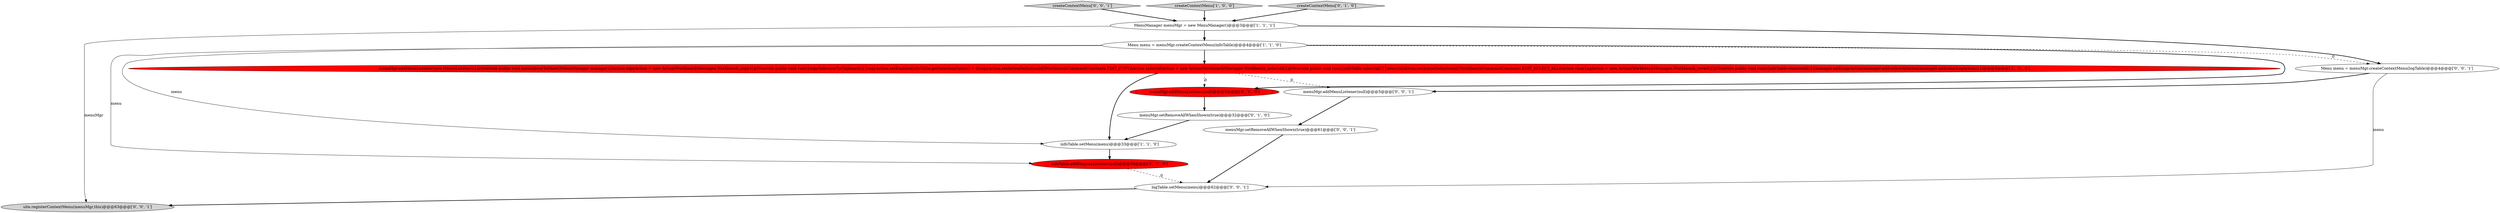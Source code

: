 digraph {
0 [style = filled, label = "Menu menu = menuMgr.createContextMenu(infoTable)@@@4@@@['1', '1', '0']", fillcolor = white, shape = ellipse image = "AAA0AAABBB1BBB"];
2 [style = filled, label = "MenuManager menuMgr = new MenuManager()@@@3@@@['1', '1', '1']", fillcolor = white, shape = ellipse image = "AAA0AAABBB1BBB"];
10 [style = filled, label = "Menu menu = menuMgr.createContextMenu(logTable)@@@4@@@['0', '0', '1']", fillcolor = white, shape = ellipse image = "AAA0AAABBB3BBB"];
5 [style = filled, label = "menuMgr.addMenuListener(new IMenuListener(){@Override public void menuAboutToShow(IMenuManager manager){IAction copyAction = new Action(WorkbenchMessages.Workbench_copy){@Override public void run(){copySelectionToClipboard()}}copyAction.setEnabled(infoTable.getSelectionCount() > 0)copyAction.setActionDefinitionId(IWorkbenchCommandConstants.EDIT_COPY)IAction selectAllAction = new Action(WorkbenchMessages.Workbench_selectAll){@Override public void run(){infoTable.selectAll()}}selectAllAction.setActionDefinitionId(IWorkbenchCommandConstants.EDIT_SELECT_ALL)IAction clearLogAction = new Action(WorkbenchMessages.Workbench_revert){@Override public void run(){infoTable.removeAll()}}manager.add(copyAction)manager.add(selectAllAction)manager.add(clearLogAction)}})@@@5@@@['1', '0', '0']", fillcolor = red, shape = ellipse image = "AAA1AAABBB1BBB"];
13 [style = filled, label = "site.registerContextMenu(menuMgr,this)@@@63@@@['0', '0', '1']", fillcolor = lightgray, shape = ellipse image = "AAA0AAABBB3BBB"];
1 [style = filled, label = "infoTable.addDisposeListener(null)@@@34@@@['1', '1', '0']", fillcolor = red, shape = ellipse image = "AAA1AAABBB1BBB"];
9 [style = filled, label = "menuMgr.addMenuListener(null)@@@5@@@['0', '0', '1']", fillcolor = white, shape = ellipse image = "AAA0AAABBB3BBB"];
12 [style = filled, label = "createContextMenu['0', '0', '1']", fillcolor = lightgray, shape = diamond image = "AAA0AAABBB3BBB"];
4 [style = filled, label = "createContextMenu['1', '0', '0']", fillcolor = lightgray, shape = diamond image = "AAA0AAABBB1BBB"];
14 [style = filled, label = "menuMgr.setRemoveAllWhenShown(true)@@@61@@@['0', '0', '1']", fillcolor = white, shape = ellipse image = "AAA0AAABBB3BBB"];
6 [style = filled, label = "menuMgr.addMenuListener(null)@@@5@@@['0', '1', '0']", fillcolor = red, shape = ellipse image = "AAA1AAABBB2BBB"];
8 [style = filled, label = "createContextMenu['0', '1', '0']", fillcolor = lightgray, shape = diamond image = "AAA0AAABBB2BBB"];
3 [style = filled, label = "infoTable.setMenu(menu)@@@33@@@['1', '1', '0']", fillcolor = white, shape = ellipse image = "AAA0AAABBB1BBB"];
7 [style = filled, label = "menuMgr.setRemoveAllWhenShown(true)@@@32@@@['0', '1', '0']", fillcolor = white, shape = ellipse image = "AAA0AAABBB2BBB"];
11 [style = filled, label = "logTable.setMenu(menu)@@@62@@@['0', '0', '1']", fillcolor = white, shape = ellipse image = "AAA0AAABBB3BBB"];
5->3 [style = bold, label=""];
2->13 [style = solid, label="menuMgr"];
3->1 [style = bold, label=""];
0->6 [style = bold, label=""];
5->9 [style = dashed, label="0"];
4->2 [style = bold, label=""];
2->10 [style = bold, label=""];
0->10 [style = dashed, label="0"];
7->3 [style = bold, label=""];
10->11 [style = solid, label="menu"];
12->2 [style = bold, label=""];
2->0 [style = bold, label=""];
5->6 [style = dashed, label="0"];
8->2 [style = bold, label=""];
1->11 [style = dashed, label="0"];
11->13 [style = bold, label=""];
9->14 [style = bold, label=""];
10->9 [style = bold, label=""];
0->3 [style = solid, label="menu"];
6->7 [style = bold, label=""];
14->11 [style = bold, label=""];
0->1 [style = solid, label="menu"];
0->5 [style = bold, label=""];
}
